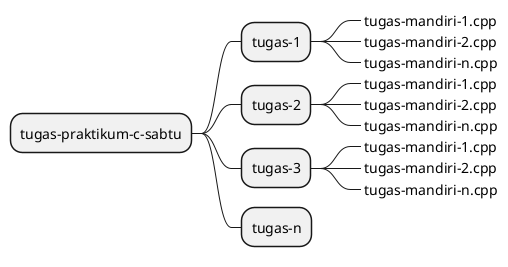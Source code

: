 @startmindmap

+ tugas-praktikum-c-sabtu
++ tugas-1
+++_ tugas-mandiri-1.cpp
+++_ tugas-mandiri-2.cpp
+++_ tugas-mandiri-n.cpp
++ tugas-2
+++_ tugas-mandiri-1.cpp
+++_ tugas-mandiri-2.cpp
+++_ tugas-mandiri-n.cpp
++ tugas-3
+++_ tugas-mandiri-1.cpp
+++_ tugas-mandiri-2.cpp
+++_ tugas-mandiri-n.cpp
++ tugas-n
@endmindmap